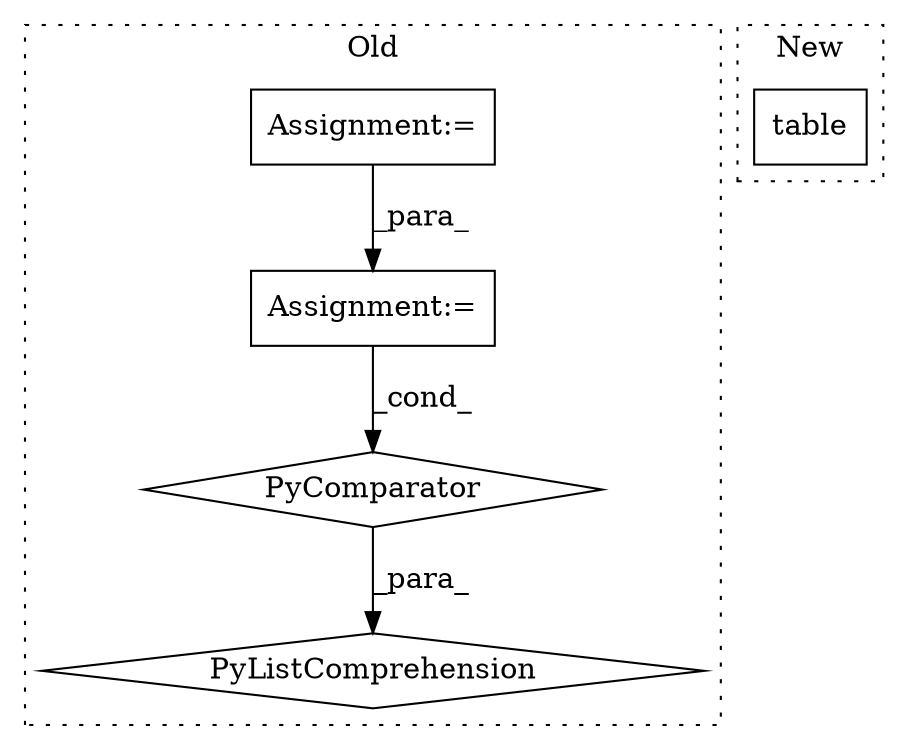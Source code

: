 digraph G {
subgraph cluster0 {
1 [label="PyComparator" a="113" s="2446" l="131" shape="diamond"];
3 [label="PyListComprehension" a="109" s="2159" l="426" shape="diamond"];
4 [label="Assignment:=" a="7" s="2004" l="7" shape="box"];
5 [label="Assignment:=" a="7" s="2446" l="131" shape="box"];
label = "Old";
style="dotted";
}
subgraph cluster1 {
2 [label="table" a="32" s="2294,2307" l="6,1" shape="box"];
label = "New";
style="dotted";
}
1 -> 3 [label="_para_"];
4 -> 5 [label="_para_"];
5 -> 1 [label="_cond_"];
}